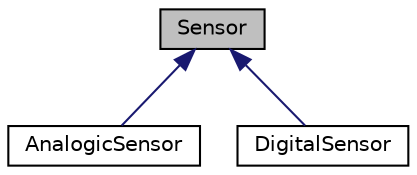 digraph "Sensor"
{
  edge [fontname="Helvetica",fontsize="10",labelfontname="Helvetica",labelfontsize="10"];
  node [fontname="Helvetica",fontsize="10",shape=record];
  Node0 [label="Sensor",height=0.2,width=0.4,color="black", fillcolor="grey75", style="filled", fontcolor="black"];
  Node0 -> Node1 [dir="back",color="midnightblue",fontsize="10",style="solid",fontname="Helvetica"];
  Node1 [label="AnalogicSensor",height=0.2,width=0.4,color="black", fillcolor="white", style="filled",URL="$classAnalogicSensor.html",tooltip="Hereda de la clase Sensor. Se realiza para modelizar sensores analogicos con transductores. "];
  Node0 -> Node2 [dir="back",color="midnightblue",fontsize="10",style="solid",fontname="Helvetica"];
  Node2 [label="DigitalSensor",height=0.2,width=0.4,color="black", fillcolor="white", style="filled",URL="$classDigitalSensor.html"];
}

